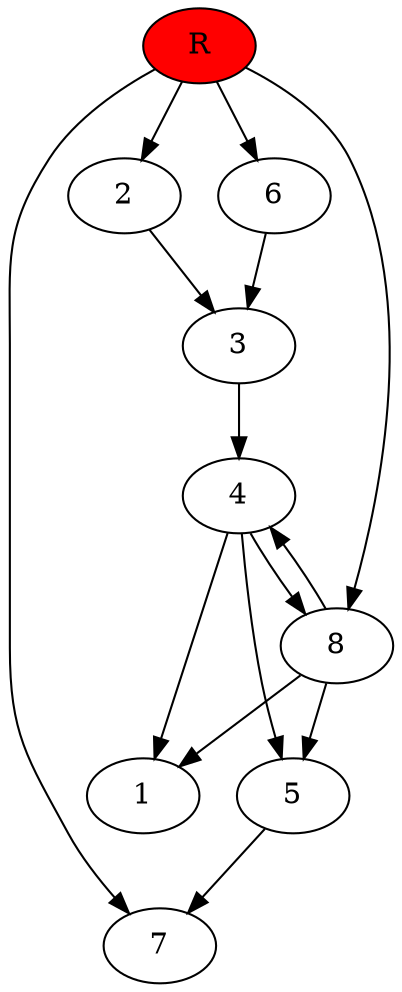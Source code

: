 digraph prb30442 {
	1
	2
	3
	4
	5
	6
	7
	8
	R [fillcolor="#ff0000" style=filled]
	2 -> 3
	3 -> 4
	4 -> 1
	4 -> 5
	4 -> 8
	5 -> 7
	6 -> 3
	8 -> 1
	8 -> 4
	8 -> 5
	R -> 2
	R -> 6
	R -> 7
	R -> 8
}

